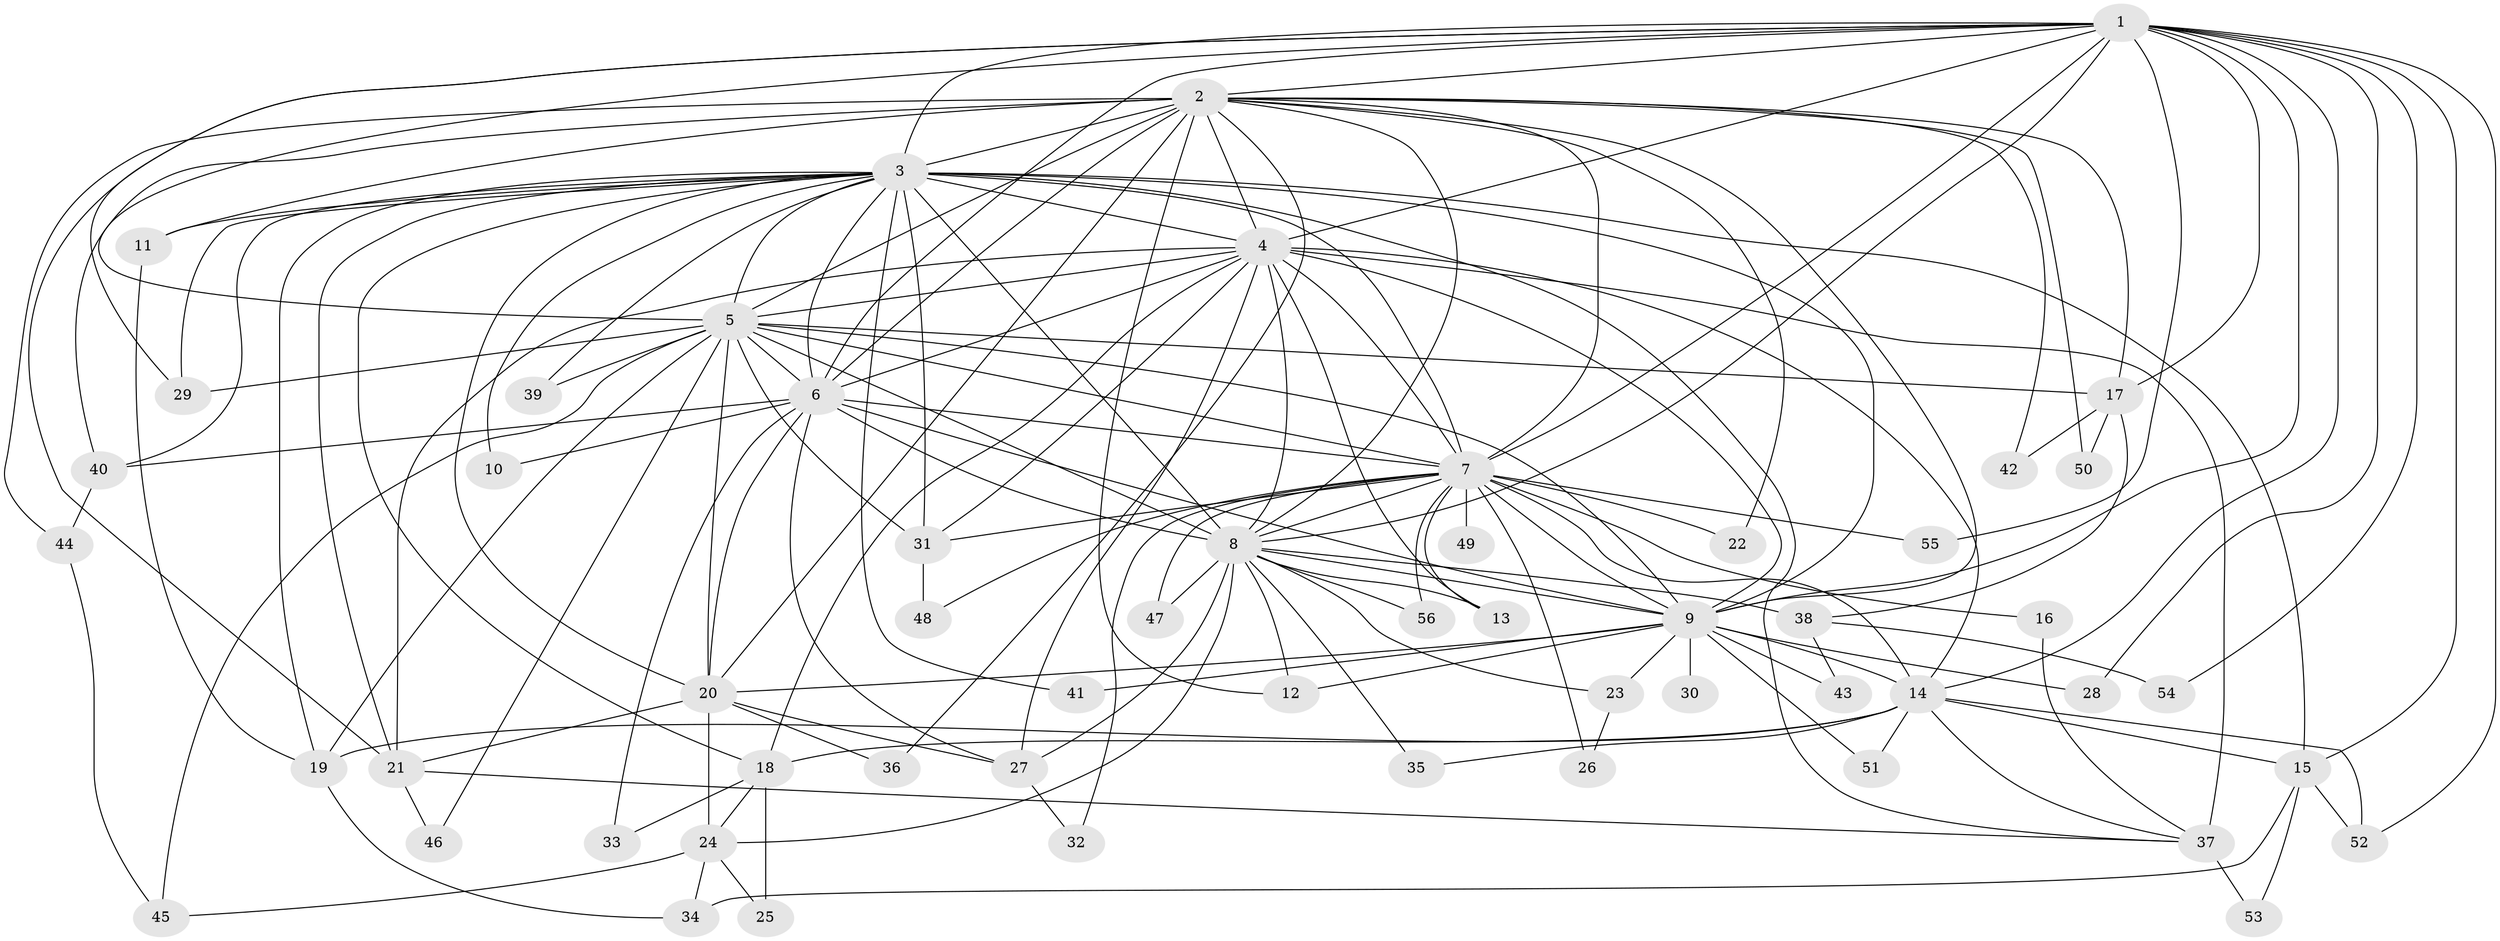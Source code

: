 // original degree distribution, {18: 0.009009009009009009, 20: 0.009009009009009009, 19: 0.009009009009009009, 24: 0.009009009009009009, 21: 0.009009009009009009, 16: 0.009009009009009009, 25: 0.009009009009009009, 22: 0.018018018018018018, 23: 0.009009009009009009, 2: 0.5405405405405406, 4: 0.0990990990990991, 3: 0.1891891891891892, 7: 0.018018018018018018, 6: 0.04504504504504504, 5: 0.009009009009009009, 8: 0.009009009009009009}
// Generated by graph-tools (version 1.1) at 2025/34/03/09/25 02:34:44]
// undirected, 56 vertices, 154 edges
graph export_dot {
graph [start="1"]
  node [color=gray90,style=filled];
  1;
  2;
  3;
  4;
  5;
  6;
  7;
  8;
  9;
  10;
  11;
  12;
  13;
  14;
  15;
  16;
  17;
  18;
  19;
  20;
  21;
  22;
  23;
  24;
  25;
  26;
  27;
  28;
  29;
  30;
  31;
  32;
  33;
  34;
  35;
  36;
  37;
  38;
  39;
  40;
  41;
  42;
  43;
  44;
  45;
  46;
  47;
  48;
  49;
  50;
  51;
  52;
  53;
  54;
  55;
  56;
  1 -- 2 [weight=1.0];
  1 -- 3 [weight=2.0];
  1 -- 4 [weight=1.0];
  1 -- 5 [weight=2.0];
  1 -- 6 [weight=1.0];
  1 -- 7 [weight=1.0];
  1 -- 8 [weight=1.0];
  1 -- 9 [weight=2.0];
  1 -- 14 [weight=1.0];
  1 -- 15 [weight=1.0];
  1 -- 17 [weight=1.0];
  1 -- 21 [weight=1.0];
  1 -- 28 [weight=1.0];
  1 -- 29 [weight=1.0];
  1 -- 52 [weight=1.0];
  1 -- 54 [weight=1.0];
  1 -- 55 [weight=1.0];
  2 -- 3 [weight=3.0];
  2 -- 4 [weight=1.0];
  2 -- 5 [weight=1.0];
  2 -- 6 [weight=1.0];
  2 -- 7 [weight=1.0];
  2 -- 8 [weight=1.0];
  2 -- 9 [weight=1.0];
  2 -- 11 [weight=1.0];
  2 -- 12 [weight=1.0];
  2 -- 17 [weight=1.0];
  2 -- 20 [weight=1.0];
  2 -- 22 [weight=1.0];
  2 -- 36 [weight=1.0];
  2 -- 40 [weight=1.0];
  2 -- 42 [weight=1.0];
  2 -- 44 [weight=1.0];
  2 -- 50 [weight=1.0];
  3 -- 4 [weight=2.0];
  3 -- 5 [weight=3.0];
  3 -- 6 [weight=3.0];
  3 -- 7 [weight=2.0];
  3 -- 8 [weight=2.0];
  3 -- 9 [weight=3.0];
  3 -- 10 [weight=1.0];
  3 -- 11 [weight=2.0];
  3 -- 15 [weight=2.0];
  3 -- 18 [weight=1.0];
  3 -- 19 [weight=1.0];
  3 -- 20 [weight=1.0];
  3 -- 21 [weight=1.0];
  3 -- 29 [weight=1.0];
  3 -- 31 [weight=1.0];
  3 -- 37 [weight=1.0];
  3 -- 39 [weight=2.0];
  3 -- 40 [weight=1.0];
  3 -- 41 [weight=1.0];
  4 -- 5 [weight=3.0];
  4 -- 6 [weight=2.0];
  4 -- 7 [weight=1.0];
  4 -- 8 [weight=2.0];
  4 -- 9 [weight=1.0];
  4 -- 13 [weight=1.0];
  4 -- 14 [weight=2.0];
  4 -- 18 [weight=1.0];
  4 -- 21 [weight=2.0];
  4 -- 27 [weight=1.0];
  4 -- 31 [weight=1.0];
  4 -- 37 [weight=5.0];
  5 -- 6 [weight=1.0];
  5 -- 7 [weight=1.0];
  5 -- 8 [weight=1.0];
  5 -- 9 [weight=2.0];
  5 -- 17 [weight=1.0];
  5 -- 19 [weight=2.0];
  5 -- 20 [weight=2.0];
  5 -- 29 [weight=1.0];
  5 -- 31 [weight=1.0];
  5 -- 39 [weight=2.0];
  5 -- 45 [weight=1.0];
  5 -- 46 [weight=1.0];
  6 -- 7 [weight=1.0];
  6 -- 8 [weight=1.0];
  6 -- 9 [weight=1.0];
  6 -- 10 [weight=1.0];
  6 -- 20 [weight=1.0];
  6 -- 27 [weight=1.0];
  6 -- 33 [weight=1.0];
  6 -- 40 [weight=1.0];
  7 -- 8 [weight=2.0];
  7 -- 9 [weight=1.0];
  7 -- 13 [weight=1.0];
  7 -- 14 [weight=2.0];
  7 -- 16 [weight=1.0];
  7 -- 22 [weight=1.0];
  7 -- 26 [weight=1.0];
  7 -- 31 [weight=1.0];
  7 -- 32 [weight=1.0];
  7 -- 47 [weight=1.0];
  7 -- 48 [weight=1.0];
  7 -- 49 [weight=1.0];
  7 -- 55 [weight=1.0];
  7 -- 56 [weight=1.0];
  8 -- 9 [weight=3.0];
  8 -- 12 [weight=1.0];
  8 -- 13 [weight=1.0];
  8 -- 23 [weight=2.0];
  8 -- 24 [weight=1.0];
  8 -- 27 [weight=1.0];
  8 -- 35 [weight=1.0];
  8 -- 38 [weight=1.0];
  8 -- 47 [weight=1.0];
  8 -- 56 [weight=1.0];
  9 -- 12 [weight=1.0];
  9 -- 14 [weight=1.0];
  9 -- 20 [weight=1.0];
  9 -- 23 [weight=1.0];
  9 -- 28 [weight=1.0];
  9 -- 30 [weight=1.0];
  9 -- 41 [weight=1.0];
  9 -- 43 [weight=1.0];
  9 -- 51 [weight=1.0];
  11 -- 19 [weight=1.0];
  14 -- 15 [weight=1.0];
  14 -- 18 [weight=1.0];
  14 -- 19 [weight=1.0];
  14 -- 35 [weight=1.0];
  14 -- 37 [weight=1.0];
  14 -- 51 [weight=1.0];
  14 -- 52 [weight=1.0];
  15 -- 34 [weight=1.0];
  15 -- 52 [weight=1.0];
  15 -- 53 [weight=1.0];
  16 -- 37 [weight=1.0];
  17 -- 38 [weight=1.0];
  17 -- 42 [weight=1.0];
  17 -- 50 [weight=1.0];
  18 -- 24 [weight=1.0];
  18 -- 25 [weight=1.0];
  18 -- 33 [weight=1.0];
  19 -- 34 [weight=1.0];
  20 -- 21 [weight=1.0];
  20 -- 24 [weight=1.0];
  20 -- 27 [weight=1.0];
  20 -- 36 [weight=1.0];
  21 -- 37 [weight=1.0];
  21 -- 46 [weight=1.0];
  23 -- 26 [weight=1.0];
  24 -- 25 [weight=1.0];
  24 -- 34 [weight=1.0];
  24 -- 45 [weight=1.0];
  27 -- 32 [weight=1.0];
  31 -- 48 [weight=1.0];
  37 -- 53 [weight=1.0];
  38 -- 43 [weight=1.0];
  38 -- 54 [weight=1.0];
  40 -- 44 [weight=1.0];
  44 -- 45 [weight=1.0];
}
